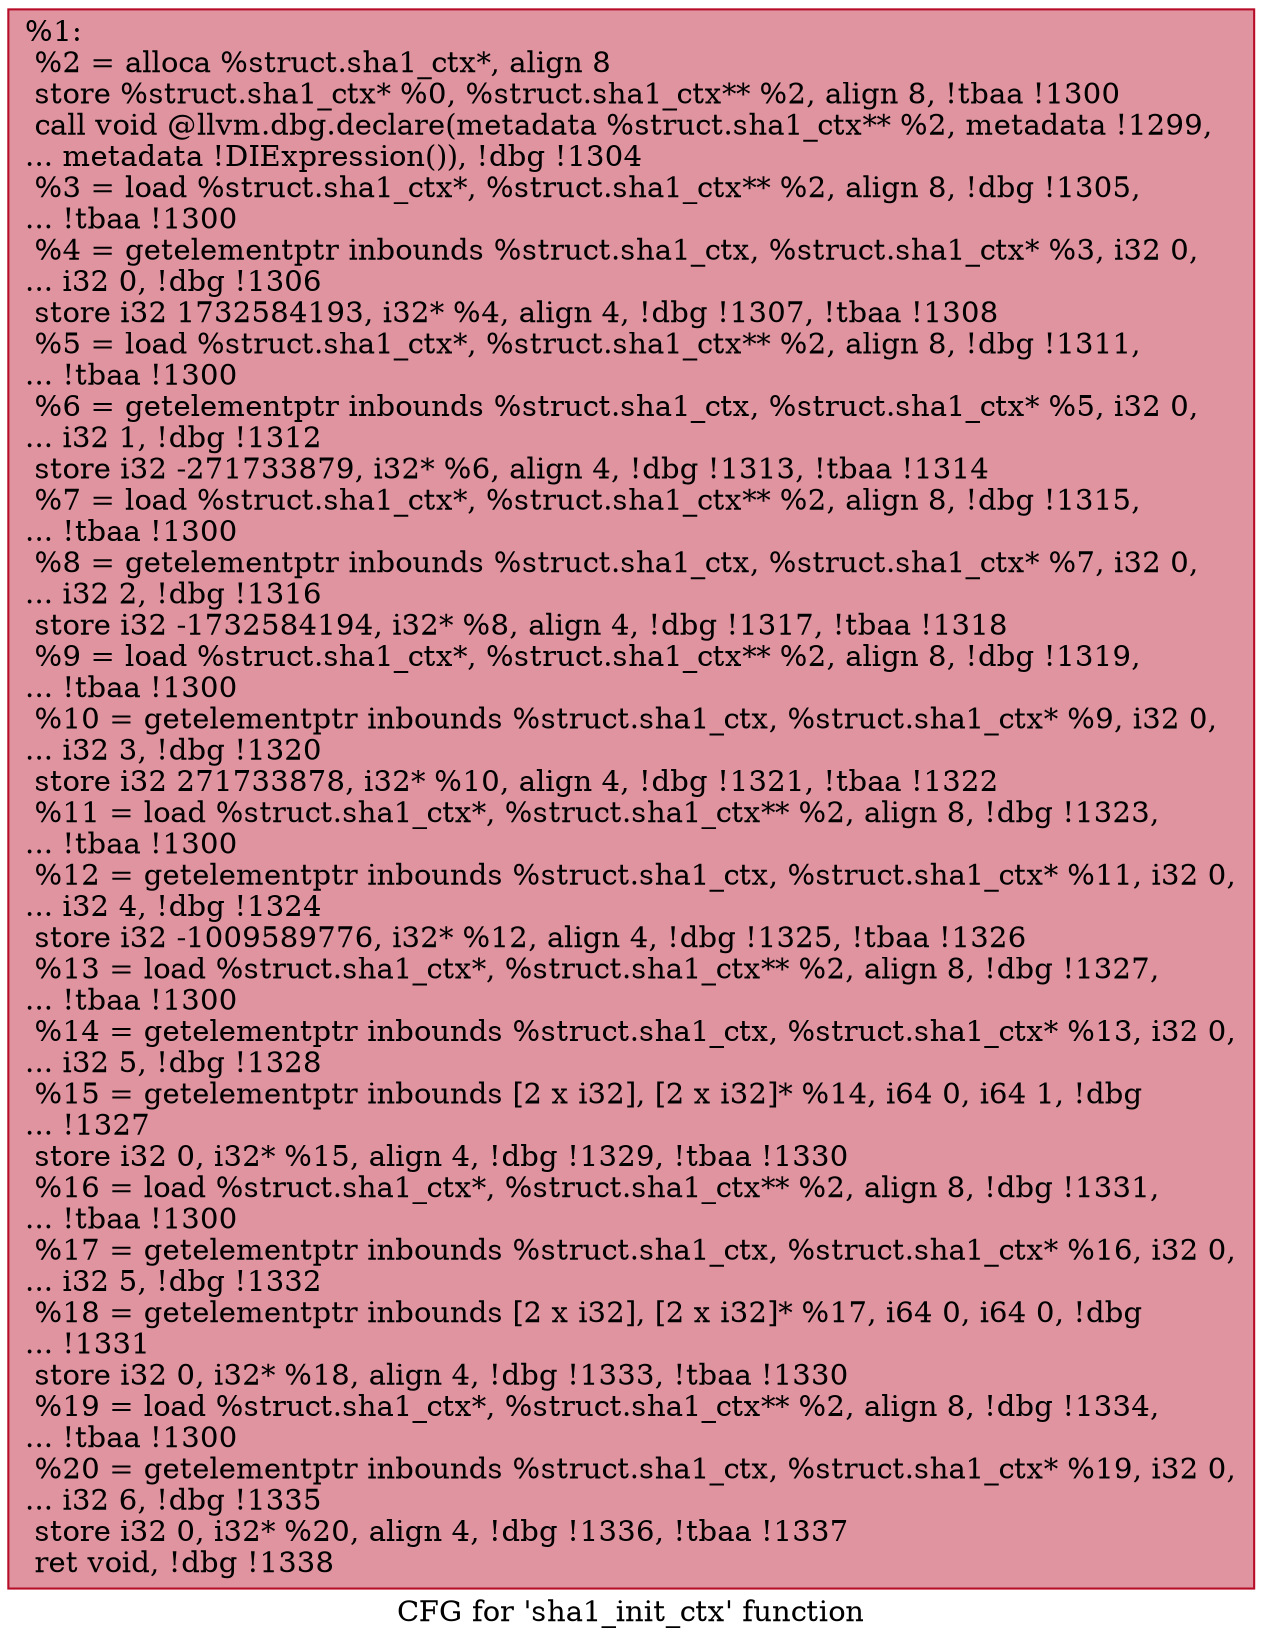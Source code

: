 digraph "CFG for 'sha1_init_ctx' function" {
	label="CFG for 'sha1_init_ctx' function";

	Node0x20ad7d0 [shape=record,color="#b70d28ff", style=filled, fillcolor="#b70d2870",label="{%1:\l  %2 = alloca %struct.sha1_ctx*, align 8\l  store %struct.sha1_ctx* %0, %struct.sha1_ctx** %2, align 8, !tbaa !1300\l  call void @llvm.dbg.declare(metadata %struct.sha1_ctx** %2, metadata !1299,\l... metadata !DIExpression()), !dbg !1304\l  %3 = load %struct.sha1_ctx*, %struct.sha1_ctx** %2, align 8, !dbg !1305,\l... !tbaa !1300\l  %4 = getelementptr inbounds %struct.sha1_ctx, %struct.sha1_ctx* %3, i32 0,\l... i32 0, !dbg !1306\l  store i32 1732584193, i32* %4, align 4, !dbg !1307, !tbaa !1308\l  %5 = load %struct.sha1_ctx*, %struct.sha1_ctx** %2, align 8, !dbg !1311,\l... !tbaa !1300\l  %6 = getelementptr inbounds %struct.sha1_ctx, %struct.sha1_ctx* %5, i32 0,\l... i32 1, !dbg !1312\l  store i32 -271733879, i32* %6, align 4, !dbg !1313, !tbaa !1314\l  %7 = load %struct.sha1_ctx*, %struct.sha1_ctx** %2, align 8, !dbg !1315,\l... !tbaa !1300\l  %8 = getelementptr inbounds %struct.sha1_ctx, %struct.sha1_ctx* %7, i32 0,\l... i32 2, !dbg !1316\l  store i32 -1732584194, i32* %8, align 4, !dbg !1317, !tbaa !1318\l  %9 = load %struct.sha1_ctx*, %struct.sha1_ctx** %2, align 8, !dbg !1319,\l... !tbaa !1300\l  %10 = getelementptr inbounds %struct.sha1_ctx, %struct.sha1_ctx* %9, i32 0,\l... i32 3, !dbg !1320\l  store i32 271733878, i32* %10, align 4, !dbg !1321, !tbaa !1322\l  %11 = load %struct.sha1_ctx*, %struct.sha1_ctx** %2, align 8, !dbg !1323,\l... !tbaa !1300\l  %12 = getelementptr inbounds %struct.sha1_ctx, %struct.sha1_ctx* %11, i32 0,\l... i32 4, !dbg !1324\l  store i32 -1009589776, i32* %12, align 4, !dbg !1325, !tbaa !1326\l  %13 = load %struct.sha1_ctx*, %struct.sha1_ctx** %2, align 8, !dbg !1327,\l... !tbaa !1300\l  %14 = getelementptr inbounds %struct.sha1_ctx, %struct.sha1_ctx* %13, i32 0,\l... i32 5, !dbg !1328\l  %15 = getelementptr inbounds [2 x i32], [2 x i32]* %14, i64 0, i64 1, !dbg\l... !1327\l  store i32 0, i32* %15, align 4, !dbg !1329, !tbaa !1330\l  %16 = load %struct.sha1_ctx*, %struct.sha1_ctx** %2, align 8, !dbg !1331,\l... !tbaa !1300\l  %17 = getelementptr inbounds %struct.sha1_ctx, %struct.sha1_ctx* %16, i32 0,\l... i32 5, !dbg !1332\l  %18 = getelementptr inbounds [2 x i32], [2 x i32]* %17, i64 0, i64 0, !dbg\l... !1331\l  store i32 0, i32* %18, align 4, !dbg !1333, !tbaa !1330\l  %19 = load %struct.sha1_ctx*, %struct.sha1_ctx** %2, align 8, !dbg !1334,\l... !tbaa !1300\l  %20 = getelementptr inbounds %struct.sha1_ctx, %struct.sha1_ctx* %19, i32 0,\l... i32 6, !dbg !1335\l  store i32 0, i32* %20, align 4, !dbg !1336, !tbaa !1337\l  ret void, !dbg !1338\l}"];
}
